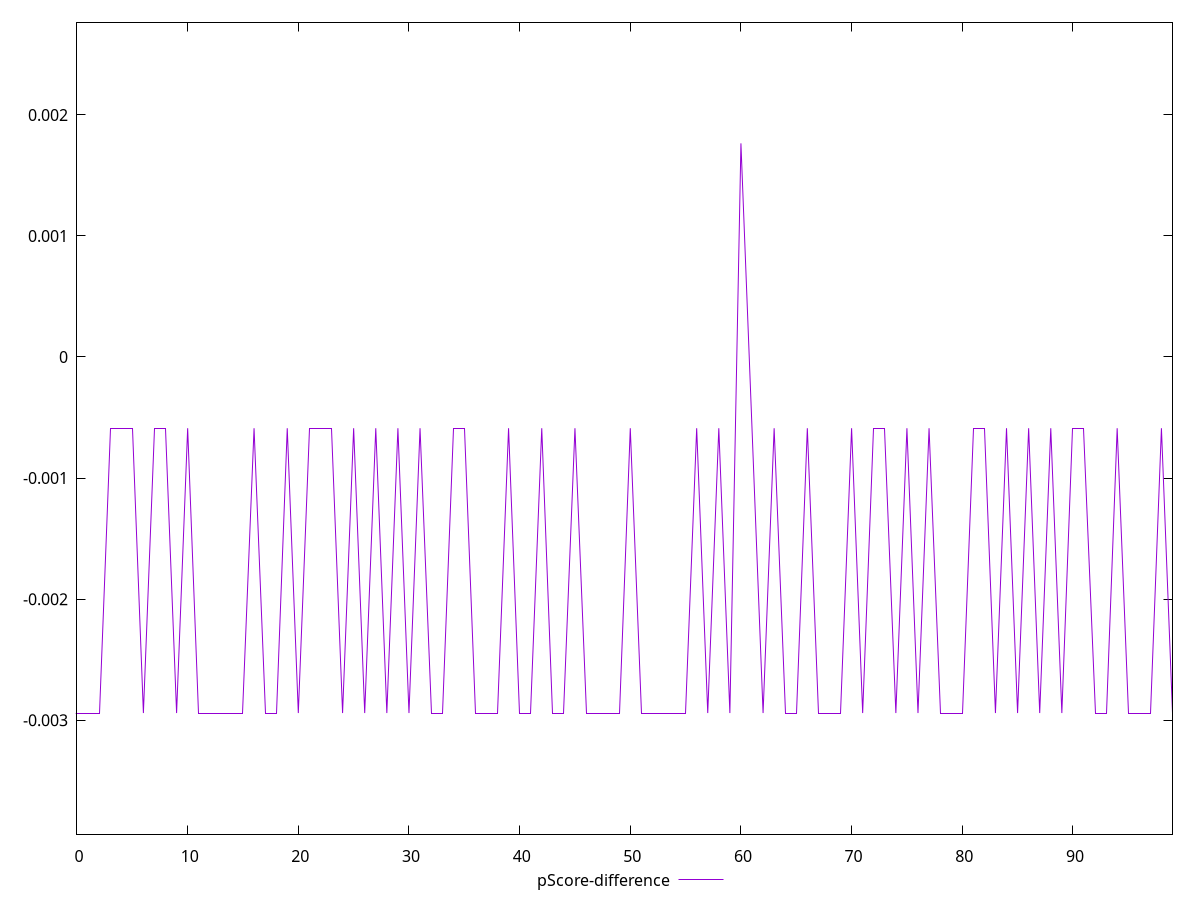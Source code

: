 reset

$pScoreDifference <<EOF
0 -0.0029411764705882526
1 -0.0029411764705882526
2 -0.0029411764705882526
3 -0.0005882352941176672
4 -0.0005882352941176672
5 -0.0005882352941176672
6 -0.0029411764705882526
7 -0.0005882352941176672
8 -0.0005882352941176672
9 -0.0029411764705882526
10 -0.0005882352941176672
11 -0.0029411764705882526
12 -0.0029411764705882526
13 -0.0029411764705882526
14 -0.0029411764705882526
15 -0.0029411764705882526
16 -0.0005882352941176672
17 -0.0029411764705882526
18 -0.0029411764705882526
19 -0.0005882352941176672
20 -0.0029411764705882526
21 -0.0005882352941176672
22 -0.0005882352941176672
23 -0.0005882352941176672
24 -0.0029411764705882526
25 -0.0005882352941176672
26 -0.0029411764705882526
27 -0.0005882352941176672
28 -0.0029411764705882526
29 -0.0005882352941176672
30 -0.0029411764705882526
31 -0.0005882352941176672
32 -0.0029411764705882526
33 -0.0029411764705882526
34 -0.0005882352941176672
35 -0.0005882352941176672
36 -0.0029411764705882526
37 -0.0029411764705882526
38 -0.0029411764705882526
39 -0.0005882352941176672
40 -0.0029411764705882526
41 -0.0029411764705882526
42 -0.0005882352941176672
43 -0.0029411764705882526
44 -0.0029411764705882526
45 -0.0005882352941176672
46 -0.0029411764705882526
47 -0.0029411764705882526
48 -0.0029411764705882526
49 -0.0029411764705882526
50 -0.0005882352941176672
51 -0.0029411764705882526
52 -0.0029411764705882526
53 -0.0029411764705882526
54 -0.0029411764705882526
55 -0.0029411764705882526
56 -0.0005882352941176672
57 -0.0029411764705882526
58 -0.0005882352941176672
59 -0.0029411764705882526
60 0.0017647058823529321
61 -0.0005882352941176672
62 -0.0029411764705882526
63 -0.0005882352941176672
64 -0.0029411764705882526
65 -0.0029411764705882526
66 -0.0005882352941176672
67 -0.0029411764705882526
68 -0.0029411764705882526
69 -0.0029411764705882526
70 -0.0005882352941176672
71 -0.0029411764705882526
72 -0.0005882352941176672
73 -0.0005882352941176672
74 -0.0029411764705882526
75 -0.0005882352941176672
76 -0.0029411764705882526
77 -0.0005882352941176672
78 -0.0029411764705882526
79 -0.0029411764705882526
80 -0.0029411764705882526
81 -0.0005882352941176672
82 -0.0005882352941176672
83 -0.0029411764705882526
84 -0.0005882352941176672
85 -0.0029411764705882526
86 -0.0005882352941176672
87 -0.0029411764705882526
88 -0.0005882352941176672
89 -0.0029411764705882526
90 -0.0005882352941176672
91 -0.0005882352941176672
92 -0.0029411764705882526
93 -0.0029411764705882526
94 -0.0005882352941176672
95 -0.0029411764705882526
96 -0.0029411764705882526
97 -0.0029411764705882526
98 -0.0005882352941176672
99 -0.0029411764705882526
EOF

set key outside below
set xrange [0:99]
set yrange [-0.003941176470588253:0.002764705882352932]
set trange [-0.003941176470588253:0.002764705882352932]
set terminal svg size 640, 500 enhanced background rgb 'white'
set output "reports/report_00033_2021-03-01T14-23-16.841Z/uses-text-compression/samples/astro-inner/pScore-difference/values.svg"

plot $pScoreDifference title "pScore-difference" with line

reset
